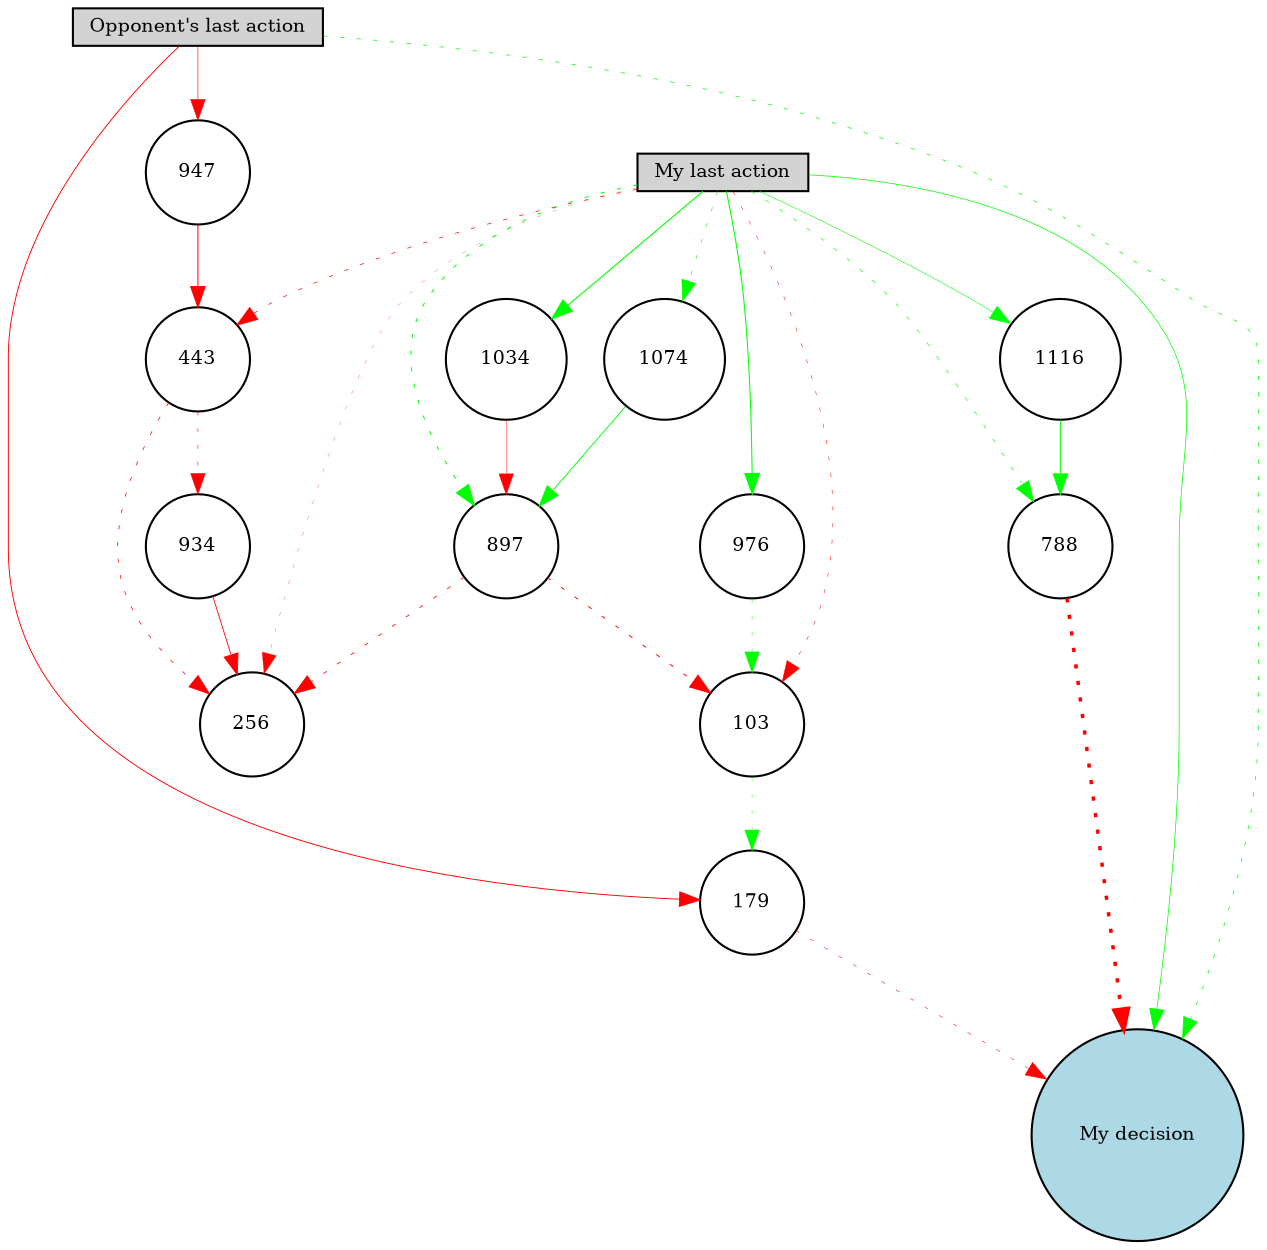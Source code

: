 digraph {
	node [fontsize=9 height=0.2 shape=circle width=0.2]
	"My last action" [fillcolor=lightgray shape=box style=filled]
	"Opponent's last action" [fillcolor=lightgray shape=box style=filled]
	"My decision" [fillcolor=lightblue style=filled]
	256 [fillcolor=white style=filled]
	897 [fillcolor=white style=filled]
	934 [fillcolor=white style=filled]
	103 [fillcolor=white style=filled]
	1034 [fillcolor=white style=filled]
	976 [fillcolor=white style=filled]
	1074 [fillcolor=white style=filled]
	179 [fillcolor=white style=filled]
	788 [fillcolor=white style=filled]
	947 [fillcolor=white style=filled]
	443 [fillcolor=white style=filled]
	1116 [fillcolor=white style=filled]
	"My last action" -> "My decision" [color=green penwidth=0.3545983766983214 style=solid]
	"Opponent's last action" -> "My decision" [color=green penwidth=0.3553491120068897 style=dotted]
	"My last action" -> 103 [color=red penwidth=0.23924212775950204 style=dotted]
	103 -> 179 [color=green penwidth=0.1943886044033655 style=dotted]
	179 -> "My decision" [color=red penwidth=0.25174144851576463 style=dotted]
	"My last action" -> 256 [color=red penwidth=0.12534488224967463 style=dotted]
	"My last action" -> 443 [color=red penwidth=0.33449124700488964 style=dotted]
	443 -> 256 [color=red penwidth=0.3595527848257537 style=dotted]
	"Opponent's last action" -> 179 [color=red penwidth=0.44819162340463303 style=solid]
	"My last action" -> 788 [color=green penwidth=0.319565434084928 style=dotted]
	788 -> "My decision" [color=red penwidth=1.7034144211194464 style=dotted]
	"My last action" -> 897 [color=green penwidth=0.4854545151853479 style=dotted]
	897 -> 256 [color=red penwidth=0.394409513713206 style=dotted]
	897 -> 103 [color=red penwidth=0.4586705193708712 style=dotted]
	443 -> 934 [color=red penwidth=0.253934612304676 style=dotted]
	934 -> 256 [color=red penwidth=0.40638882458487646 style=solid]
	"Opponent's last action" -> 947 [color=red penwidth=0.2878924040174221 style=solid]
	947 -> 443 [color=red penwidth=0.481962804319477 style=solid]
	"My last action" -> 976 [color=green penwidth=0.5093222208972069 style=solid]
	976 -> 103 [color=green penwidth=0.2209413421867954 style=dotted]
	"My last action" -> 1034 [color=green penwidth=0.5340741644967977 style=solid]
	1034 -> 897 [color=red penwidth=0.1917663481285371 style=solid]
	"My last action" -> 1074 [color=green penwidth=0.2794822343320764 style=dotted]
	1074 -> 897 [color=green penwidth=0.4495888779508447 style=solid]
	"My last action" -> 1116 [color=green penwidth=0.27005455457812966 style=solid]
	1116 -> 788 [color=green penwidth=0.434547297119134 style=solid]
}
